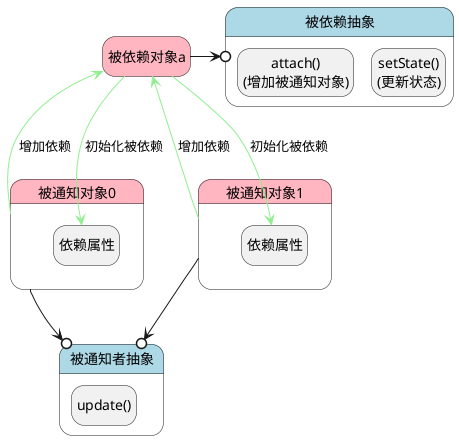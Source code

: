 @startuml 观察者模式
hide empty description
state sub_inter as "被依赖抽象" #LightBlue {
    state attach as "attach()\n(增加被通知对象)"
    state setState as "setState()\n(更新状态)"
}
state sub_class as "被依赖对象a" #LightPink
state observer_inter as "被通知者抽象" #LightBlue {
    state update as "update()"
}
state oberser0 as "被通知对象0" #LightPink {
    state a0 as "依赖属性"
}
state oberser1 as "被通知对象1" #LightPink {
    state a1 as "依赖属性"
}

sub_class -[#LightGreen]down-> a0 : 初始化被依赖
sub_class -[#LightGreen]down-> a1 : 初始化被依赖
sub_class -right->o sub_inter
oberser0 -[#LightGreen]up-> sub_class : 增加依赖
oberser1 -[#LightGreen]up-> sub_class : 增加依赖
oberser0 -down->o observer_inter
oberser1 -down->o observer_inter
@enduml